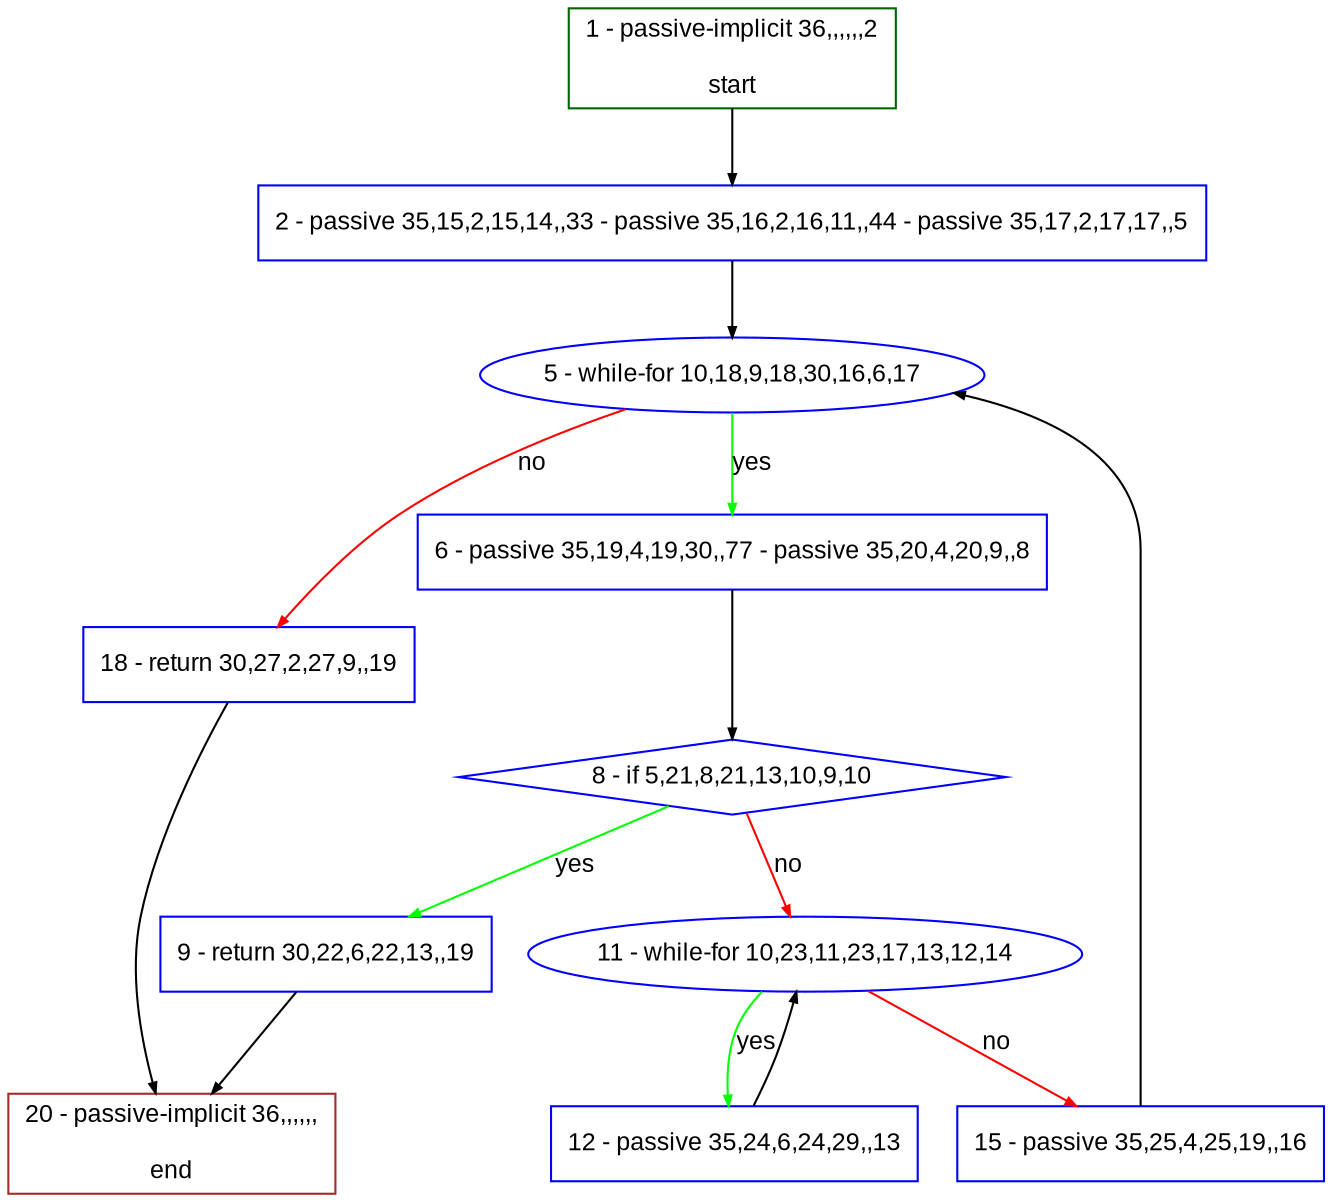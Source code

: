digraph "" {
  graph [bgcolor="white", fillcolor="#FFFFCC", pack="true", packmode="clust", fontname="Arial", label="", fontsize="12", compound="true", style="rounded,filled"];
  node [node_initialized="no", fillcolor="white", fontname="Arial", label="", color="grey", fontsize="12", fixedsize="false", compound="true", shape="rectangle", style="filled"];
  edge [arrowtail="none", lhead="", fontcolor="black", fontname="Arial", label="", color="black", fontsize="12", arrowhead="normal", arrowsize="0.5", compound="true", ltail="", dir="forward"];
  __N1 [fillcolor="#ffffff", label="2 - passive 35,15,2,15,14,,33 - passive 35,16,2,16,11,,44 - passive 35,17,2,17,17,,5", color="#0000ff", shape="box", style="filled"];
  __N2 [fillcolor="#ffffff", label="1 - passive-implicit 36,,,,,,2\n\nstart", color="#006400", shape="box", style="filled"];
  __N3 [fillcolor="#ffffff", label="5 - while-for 10,18,9,18,30,16,6,17", color="#0000ff", shape="oval", style="filled"];
  __N4 [fillcolor="#ffffff", label="6 - passive 35,19,4,19,30,,77 - passive 35,20,4,20,9,,8", color="#0000ff", shape="box", style="filled"];
  __N5 [fillcolor="#ffffff", label="18 - return 30,27,2,27,9,,19", color="#0000ff", shape="box", style="filled"];
  __N6 [fillcolor="#ffffff", label="8 - if 5,21,8,21,13,10,9,10", color="#0000ff", shape="diamond", style="filled"];
  __N7 [fillcolor="#ffffff", label="9 - return 30,22,6,22,13,,19", color="#0000ff", shape="box", style="filled"];
  __N8 [fillcolor="#ffffff", label="11 - while-for 10,23,11,23,17,13,12,14", color="#0000ff", shape="oval", style="filled"];
  __N9 [fillcolor="#ffffff", label="20 - passive-implicit 36,,,,,,\n\nend", color="#a52a2a", shape="box", style="filled"];
  __N10 [fillcolor="#ffffff", label="12 - passive 35,24,6,24,29,,13", color="#0000ff", shape="box", style="filled"];
  __N11 [fillcolor="#ffffff", label="15 - passive 35,25,4,25,19,,16", color="#0000ff", shape="box", style="filled"];
  __N2 -> __N1 [arrowtail="none", color="#000000", label="", arrowhead="normal", dir="forward"];
  __N1 -> __N3 [arrowtail="none", color="#000000", label="", arrowhead="normal", dir="forward"];
  __N3 -> __N4 [arrowtail="none", color="#00ff00", label="yes", arrowhead="normal", dir="forward"];
  __N3 -> __N5 [arrowtail="none", color="#ff0000", label="no", arrowhead="normal", dir="forward"];
  __N4 -> __N6 [arrowtail="none", color="#000000", label="", arrowhead="normal", dir="forward"];
  __N6 -> __N7 [arrowtail="none", color="#00ff00", label="yes", arrowhead="normal", dir="forward"];
  __N6 -> __N8 [arrowtail="none", color="#ff0000", label="no", arrowhead="normal", dir="forward"];
  __N7 -> __N9 [arrowtail="none", color="#000000", label="", arrowhead="normal", dir="forward"];
  __N8 -> __N10 [arrowtail="none", color="#00ff00", label="yes", arrowhead="normal", dir="forward"];
  __N10 -> __N8 [arrowtail="none", color="#000000", label="", arrowhead="normal", dir="forward"];
  __N8 -> __N11 [arrowtail="none", color="#ff0000", label="no", arrowhead="normal", dir="forward"];
  __N11 -> __N3 [arrowtail="none", color="#000000", label="", arrowhead="normal", dir="forward"];
  __N5 -> __N9 [arrowtail="none", color="#000000", label="", arrowhead="normal", dir="forward"];
}
